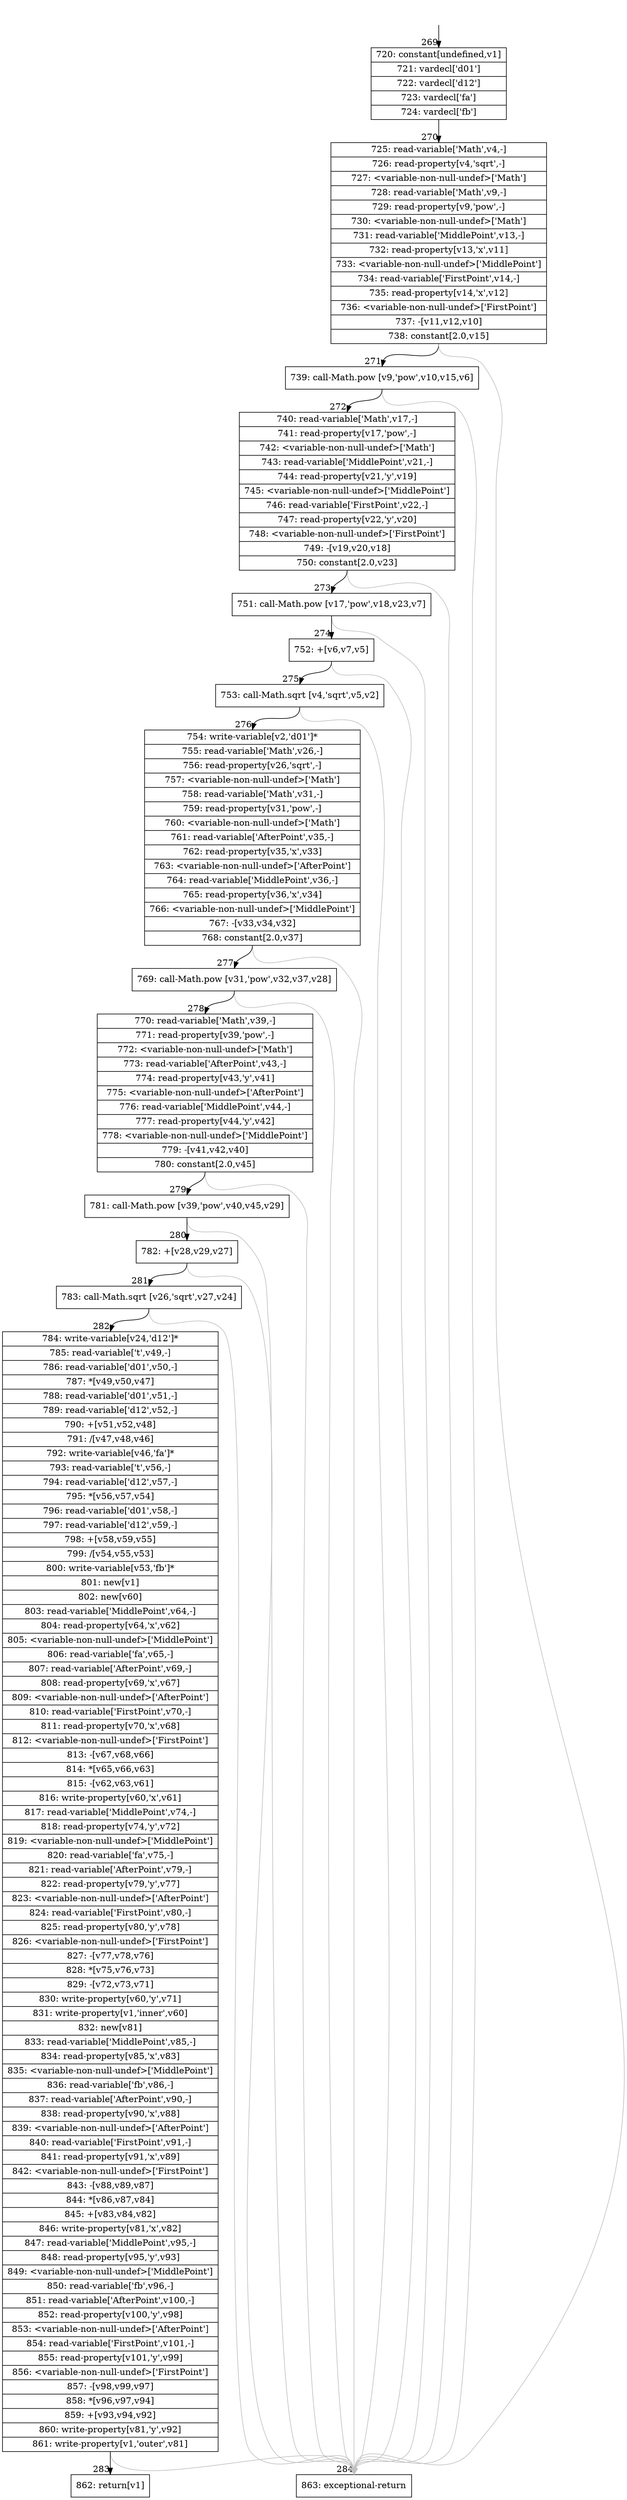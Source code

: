 digraph {
rankdir="TD"
BB_entry33[shape=none,label=""];
BB_entry33 -> BB269 [tailport=s, headport=n, headlabel="    269"]
BB269 [shape=record label="{720: constant[undefined,v1]|721: vardecl['d01']|722: vardecl['d12']|723: vardecl['fa']|724: vardecl['fb']}" ] 
BB269 -> BB270 [tailport=s, headport=n, headlabel="      270"]
BB270 [shape=record label="{725: read-variable['Math',v4,-]|726: read-property[v4,'sqrt',-]|727: \<variable-non-null-undef\>['Math']|728: read-variable['Math',v9,-]|729: read-property[v9,'pow',-]|730: \<variable-non-null-undef\>['Math']|731: read-variable['MiddlePoint',v13,-]|732: read-property[v13,'x',v11]|733: \<variable-non-null-undef\>['MiddlePoint']|734: read-variable['FirstPoint',v14,-]|735: read-property[v14,'x',v12]|736: \<variable-non-null-undef\>['FirstPoint']|737: -[v11,v12,v10]|738: constant[2.0,v15]}" ] 
BB270 -> BB271 [tailport=s, headport=n, headlabel="      271"]
BB270 -> BB284 [tailport=s, headport=n, color=gray, headlabel="      284"]
BB271 [shape=record label="{739: call-Math.pow [v9,'pow',v10,v15,v6]}" ] 
BB271 -> BB272 [tailport=s, headport=n, headlabel="      272"]
BB271 -> BB284 [tailport=s, headport=n, color=gray]
BB272 [shape=record label="{740: read-variable['Math',v17,-]|741: read-property[v17,'pow',-]|742: \<variable-non-null-undef\>['Math']|743: read-variable['MiddlePoint',v21,-]|744: read-property[v21,'y',v19]|745: \<variable-non-null-undef\>['MiddlePoint']|746: read-variable['FirstPoint',v22,-]|747: read-property[v22,'y',v20]|748: \<variable-non-null-undef\>['FirstPoint']|749: -[v19,v20,v18]|750: constant[2.0,v23]}" ] 
BB272 -> BB273 [tailport=s, headport=n, headlabel="      273"]
BB272 -> BB284 [tailport=s, headport=n, color=gray]
BB273 [shape=record label="{751: call-Math.pow [v17,'pow',v18,v23,v7]}" ] 
BB273 -> BB274 [tailport=s, headport=n, headlabel="      274"]
BB273 -> BB284 [tailport=s, headport=n, color=gray]
BB274 [shape=record label="{752: +[v6,v7,v5]}" ] 
BB274 -> BB275 [tailport=s, headport=n, headlabel="      275"]
BB274 -> BB284 [tailport=s, headport=n, color=gray]
BB275 [shape=record label="{753: call-Math.sqrt [v4,'sqrt',v5,v2]}" ] 
BB275 -> BB276 [tailport=s, headport=n, headlabel="      276"]
BB275 -> BB284 [tailport=s, headport=n, color=gray]
BB276 [shape=record label="{754: write-variable[v2,'d01']*|755: read-variable['Math',v26,-]|756: read-property[v26,'sqrt',-]|757: \<variable-non-null-undef\>['Math']|758: read-variable['Math',v31,-]|759: read-property[v31,'pow',-]|760: \<variable-non-null-undef\>['Math']|761: read-variable['AfterPoint',v35,-]|762: read-property[v35,'x',v33]|763: \<variable-non-null-undef\>['AfterPoint']|764: read-variable['MiddlePoint',v36,-]|765: read-property[v36,'x',v34]|766: \<variable-non-null-undef\>['MiddlePoint']|767: -[v33,v34,v32]|768: constant[2.0,v37]}" ] 
BB276 -> BB277 [tailport=s, headport=n, headlabel="      277"]
BB276 -> BB284 [tailport=s, headport=n, color=gray]
BB277 [shape=record label="{769: call-Math.pow [v31,'pow',v32,v37,v28]}" ] 
BB277 -> BB278 [tailport=s, headport=n, headlabel="      278"]
BB277 -> BB284 [tailport=s, headport=n, color=gray]
BB278 [shape=record label="{770: read-variable['Math',v39,-]|771: read-property[v39,'pow',-]|772: \<variable-non-null-undef\>['Math']|773: read-variable['AfterPoint',v43,-]|774: read-property[v43,'y',v41]|775: \<variable-non-null-undef\>['AfterPoint']|776: read-variable['MiddlePoint',v44,-]|777: read-property[v44,'y',v42]|778: \<variable-non-null-undef\>['MiddlePoint']|779: -[v41,v42,v40]|780: constant[2.0,v45]}" ] 
BB278 -> BB279 [tailport=s, headport=n, headlabel="      279"]
BB278 -> BB284 [tailport=s, headport=n, color=gray]
BB279 [shape=record label="{781: call-Math.pow [v39,'pow',v40,v45,v29]}" ] 
BB279 -> BB280 [tailport=s, headport=n, headlabel="      280"]
BB279 -> BB284 [tailport=s, headport=n, color=gray]
BB280 [shape=record label="{782: +[v28,v29,v27]}" ] 
BB280 -> BB281 [tailport=s, headport=n, headlabel="      281"]
BB280 -> BB284 [tailport=s, headport=n, color=gray]
BB281 [shape=record label="{783: call-Math.sqrt [v26,'sqrt',v27,v24]}" ] 
BB281 -> BB282 [tailport=s, headport=n, headlabel="      282"]
BB281 -> BB284 [tailport=s, headport=n, color=gray]
BB282 [shape=record label="{784: write-variable[v24,'d12']*|785: read-variable['t',v49,-]|786: read-variable['d01',v50,-]|787: *[v49,v50,v47]|788: read-variable['d01',v51,-]|789: read-variable['d12',v52,-]|790: +[v51,v52,v48]|791: /[v47,v48,v46]|792: write-variable[v46,'fa']*|793: read-variable['t',v56,-]|794: read-variable['d12',v57,-]|795: *[v56,v57,v54]|796: read-variable['d01',v58,-]|797: read-variable['d12',v59,-]|798: +[v58,v59,v55]|799: /[v54,v55,v53]|800: write-variable[v53,'fb']*|801: new[v1]|802: new[v60]|803: read-variable['MiddlePoint',v64,-]|804: read-property[v64,'x',v62]|805: \<variable-non-null-undef\>['MiddlePoint']|806: read-variable['fa',v65,-]|807: read-variable['AfterPoint',v69,-]|808: read-property[v69,'x',v67]|809: \<variable-non-null-undef\>['AfterPoint']|810: read-variable['FirstPoint',v70,-]|811: read-property[v70,'x',v68]|812: \<variable-non-null-undef\>['FirstPoint']|813: -[v67,v68,v66]|814: *[v65,v66,v63]|815: -[v62,v63,v61]|816: write-property[v60,'x',v61]|817: read-variable['MiddlePoint',v74,-]|818: read-property[v74,'y',v72]|819: \<variable-non-null-undef\>['MiddlePoint']|820: read-variable['fa',v75,-]|821: read-variable['AfterPoint',v79,-]|822: read-property[v79,'y',v77]|823: \<variable-non-null-undef\>['AfterPoint']|824: read-variable['FirstPoint',v80,-]|825: read-property[v80,'y',v78]|826: \<variable-non-null-undef\>['FirstPoint']|827: -[v77,v78,v76]|828: *[v75,v76,v73]|829: -[v72,v73,v71]|830: write-property[v60,'y',v71]|831: write-property[v1,'inner',v60]|832: new[v81]|833: read-variable['MiddlePoint',v85,-]|834: read-property[v85,'x',v83]|835: \<variable-non-null-undef\>['MiddlePoint']|836: read-variable['fb',v86,-]|837: read-variable['AfterPoint',v90,-]|838: read-property[v90,'x',v88]|839: \<variable-non-null-undef\>['AfterPoint']|840: read-variable['FirstPoint',v91,-]|841: read-property[v91,'x',v89]|842: \<variable-non-null-undef\>['FirstPoint']|843: -[v88,v89,v87]|844: *[v86,v87,v84]|845: +[v83,v84,v82]|846: write-property[v81,'x',v82]|847: read-variable['MiddlePoint',v95,-]|848: read-property[v95,'y',v93]|849: \<variable-non-null-undef\>['MiddlePoint']|850: read-variable['fb',v96,-]|851: read-variable['AfterPoint',v100,-]|852: read-property[v100,'y',v98]|853: \<variable-non-null-undef\>['AfterPoint']|854: read-variable['FirstPoint',v101,-]|855: read-property[v101,'y',v99]|856: \<variable-non-null-undef\>['FirstPoint']|857: -[v98,v99,v97]|858: *[v96,v97,v94]|859: +[v93,v94,v92]|860: write-property[v81,'y',v92]|861: write-property[v1,'outer',v81]}" ] 
BB282 -> BB283 [tailport=s, headport=n, headlabel="      283"]
BB282 -> BB284 [tailport=s, headport=n, color=gray]
BB283 [shape=record label="{862: return[v1]}" ] 
BB284 [shape=record label="{863: exceptional-return}" ] 
//#$~ 376
}
